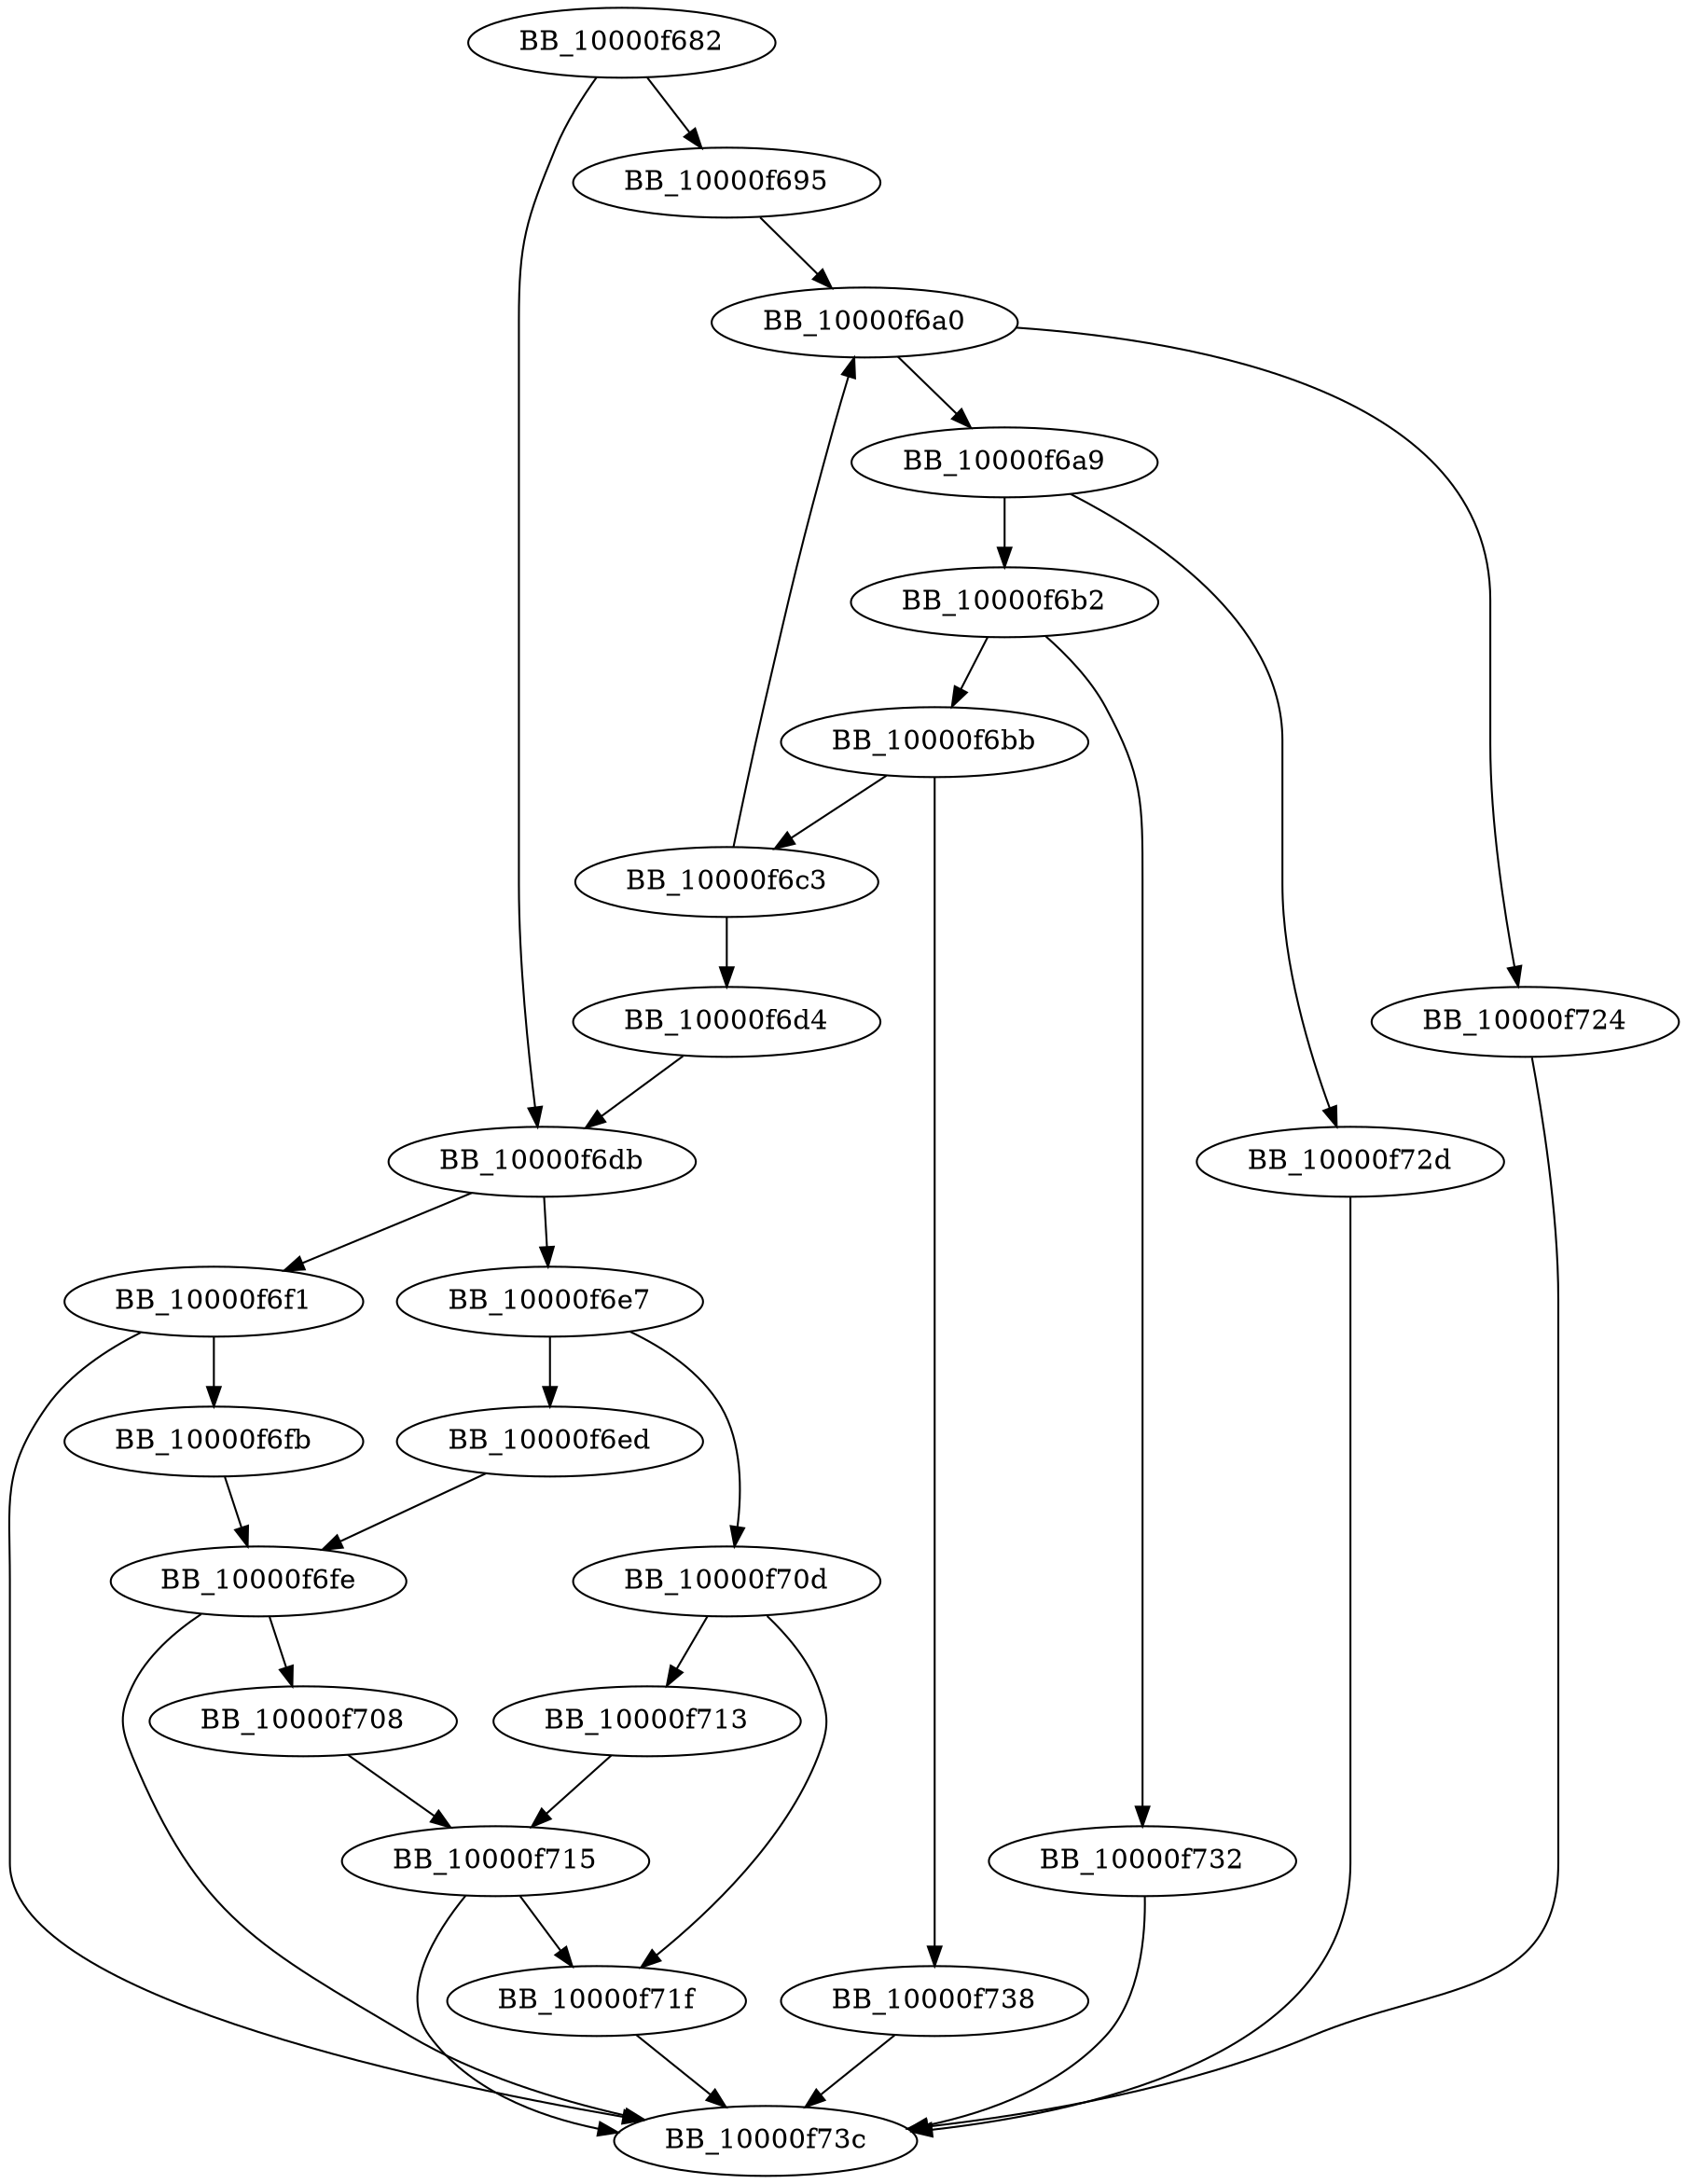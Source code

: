 DiGraph __ZSt6__findIN9__gnu_cxx17__normal_iteratorIPcSsEEcET_S4_S4_RKT0_St26random_access_iterator_tag{
BB_10000f682->BB_10000f695
BB_10000f682->BB_10000f6db
BB_10000f695->BB_10000f6a0
BB_10000f6a0->BB_10000f6a9
BB_10000f6a0->BB_10000f724
BB_10000f6a9->BB_10000f6b2
BB_10000f6a9->BB_10000f72d
BB_10000f6b2->BB_10000f6bb
BB_10000f6b2->BB_10000f732
BB_10000f6bb->BB_10000f6c3
BB_10000f6bb->BB_10000f738
BB_10000f6c3->BB_10000f6a0
BB_10000f6c3->BB_10000f6d4
BB_10000f6d4->BB_10000f6db
BB_10000f6db->BB_10000f6e7
BB_10000f6db->BB_10000f6f1
BB_10000f6e7->BB_10000f6ed
BB_10000f6e7->BB_10000f70d
BB_10000f6ed->BB_10000f6fe
BB_10000f6f1->BB_10000f6fb
BB_10000f6f1->BB_10000f73c
BB_10000f6fb->BB_10000f6fe
BB_10000f6fe->BB_10000f708
BB_10000f6fe->BB_10000f73c
BB_10000f708->BB_10000f715
BB_10000f70d->BB_10000f713
BB_10000f70d->BB_10000f71f
BB_10000f713->BB_10000f715
BB_10000f715->BB_10000f71f
BB_10000f715->BB_10000f73c
BB_10000f71f->BB_10000f73c
BB_10000f724->BB_10000f73c
BB_10000f72d->BB_10000f73c
BB_10000f732->BB_10000f73c
BB_10000f738->BB_10000f73c
}
